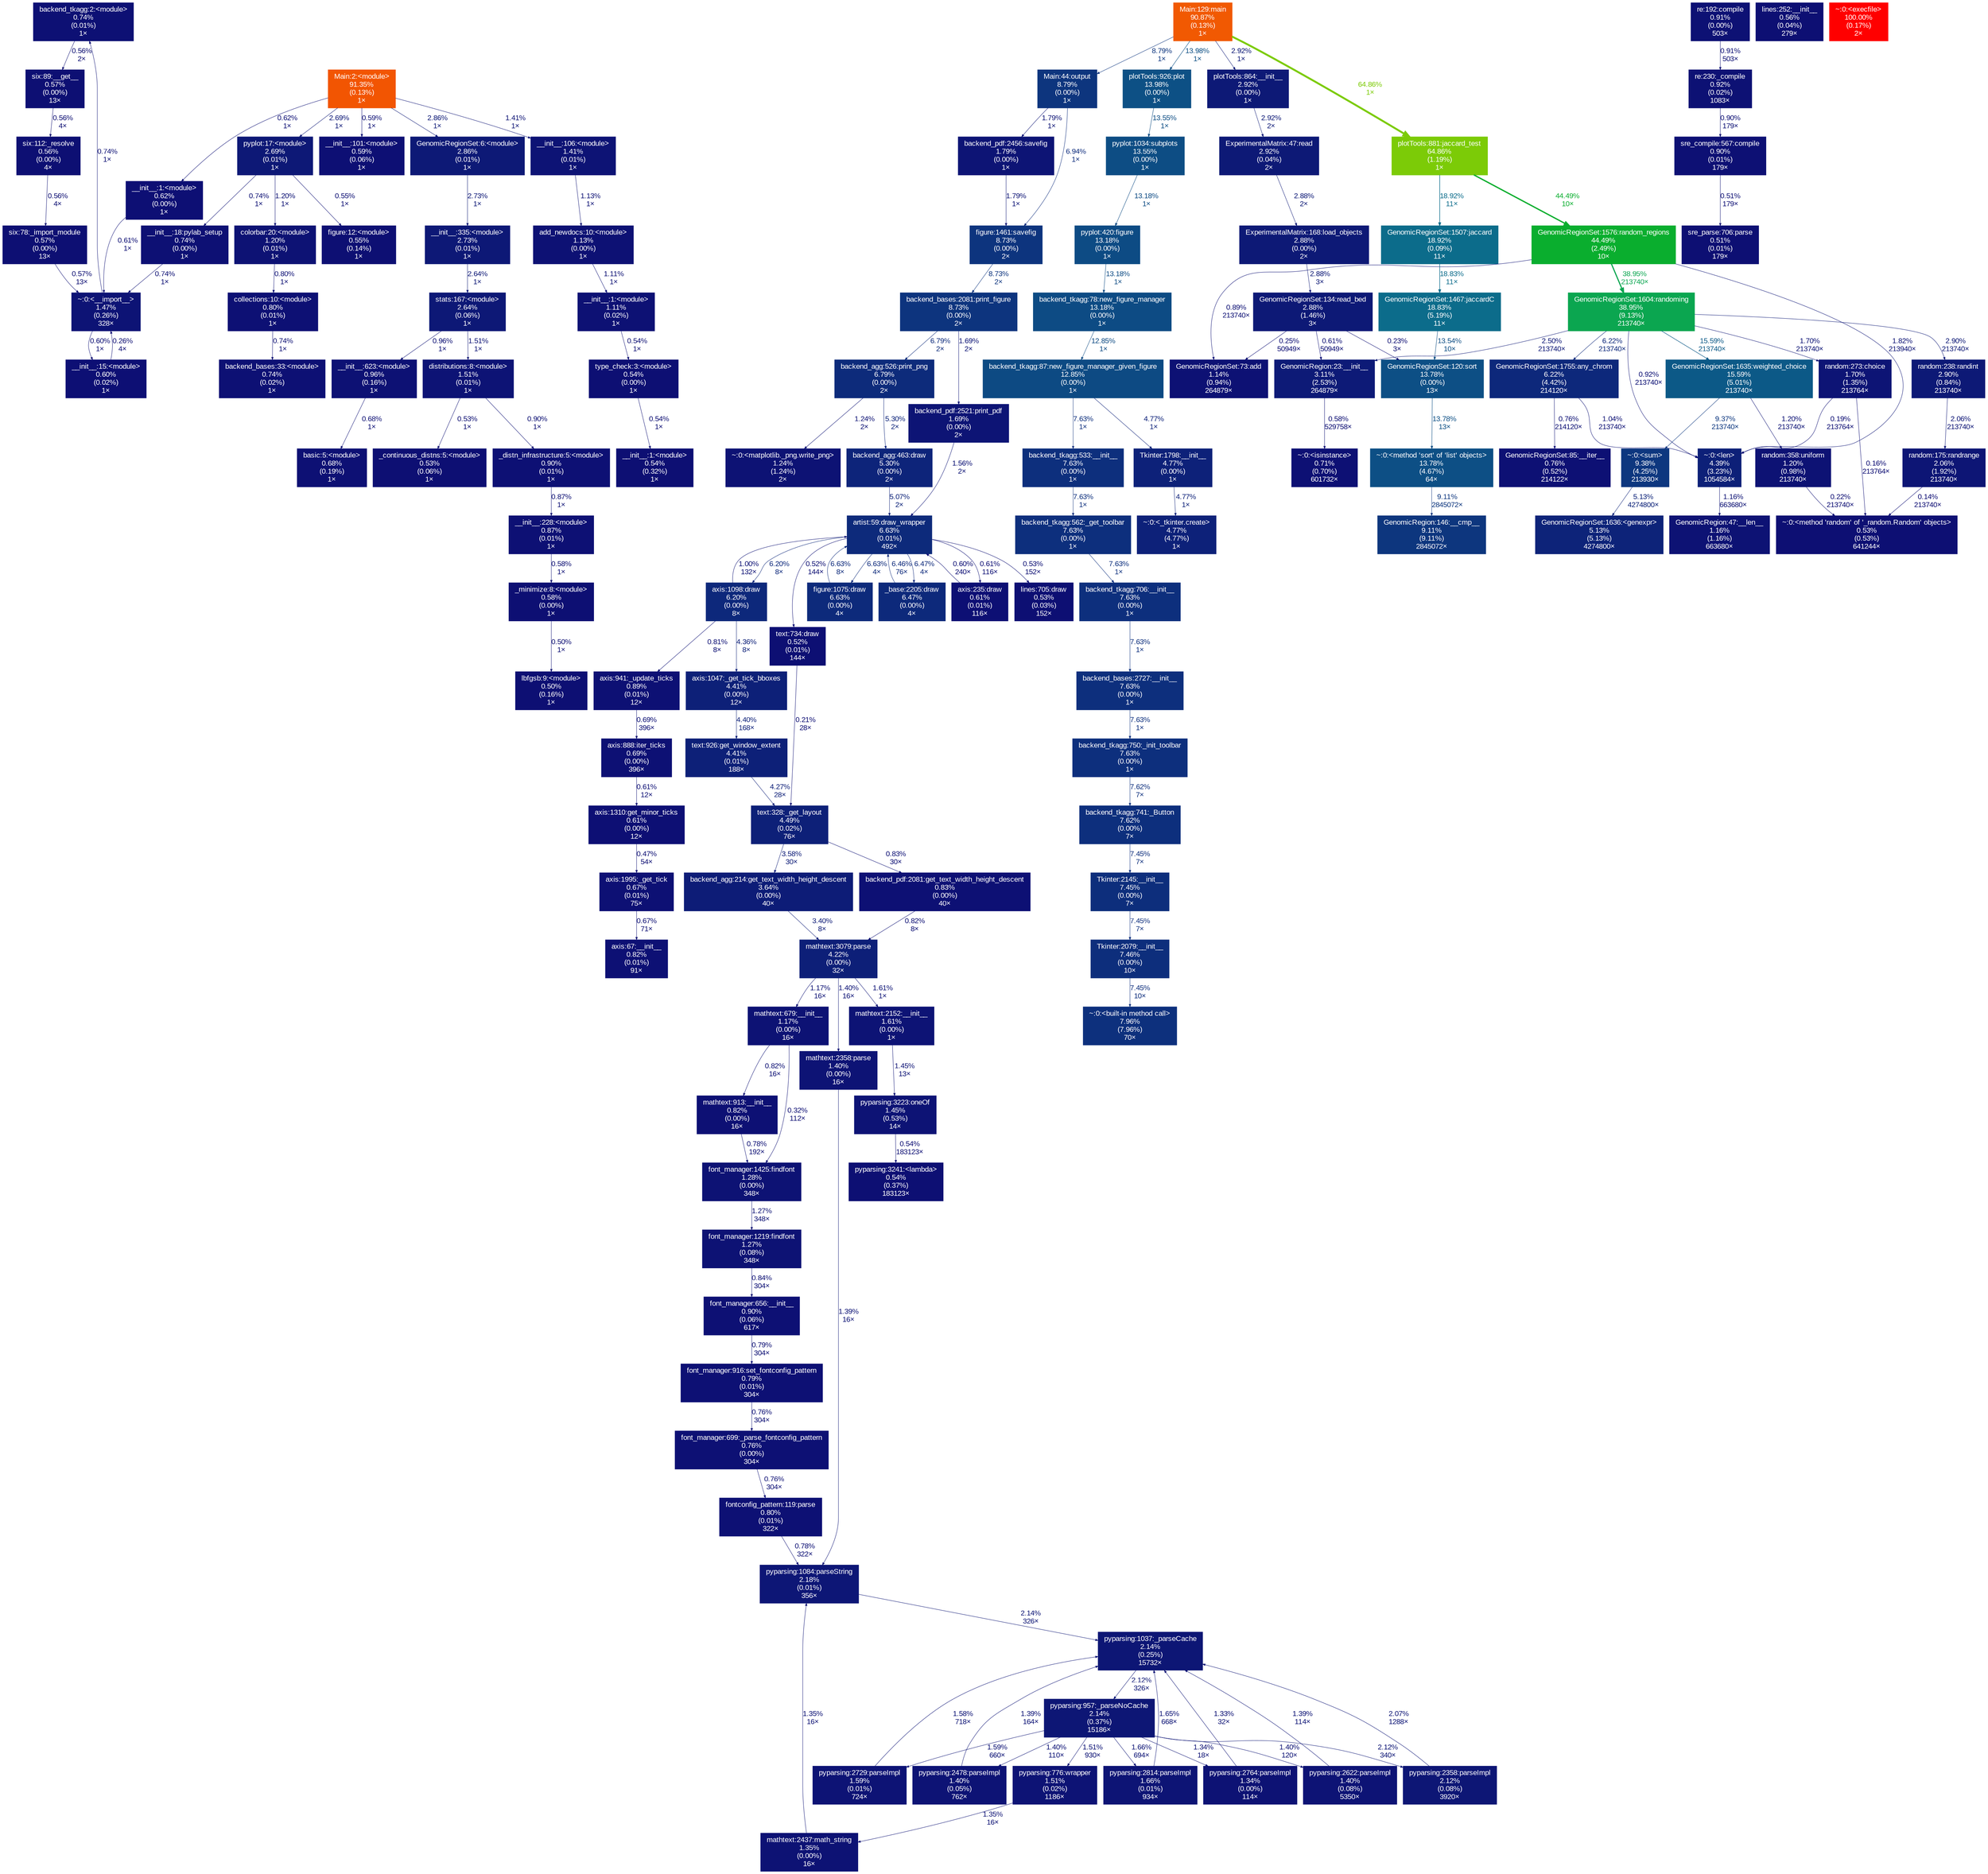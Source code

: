 digraph {
	graph [fontname=Arial, nodesep=0.125, ranksep=0.25];
	node [fontcolor=white, fontname=Arial, height=0, shape=box, style=filled, width=0];
	edge [fontname=Arial];
	3 [color="#0d1074", fontcolor="#ffffff", fontsize="10.00", label="backend_tkagg:2:<module>\n0.74%\n(0.01%)\n1×", tooltip="/usr/lib/python2.7/dist-packages/matplotlib/backends/backend_tkagg.py"];
	3 -> 2260 [arrowsize="0.35", color="#0d0f73", fontcolor="#0d0f73", fontsize="10.00", label="0.56%\n2×", labeldistance="0.50", penwidth="0.50"];
	18 [color="#0d0f73", fontcolor="#ffffff", fontsize="10.00", label="_continuous_distns:5:<module>\n0.53%\n(0.06%)\n1×", tooltip="/usr/lib/python2.7/dist-packages/scipy/stats/_continuous_distns.py"];
	53 [color="#0d347e", fontcolor="#ffffff", fontsize="10.00", label="backend_bases:2081:print_figure\n8.73%\n(0.00%)\n2×", tooltip="/usr/lib/python2.7/dist-packages/matplotlib/backend_bases.py"];
	53 -> 607 [arrowsize="0.35", color="#0d1475", fontcolor="#0d1475", fontsize="10.00", label="1.69%\n2×", labeldistance="0.50", penwidth="0.50"];
	53 -> 2646 [arrowsize="0.35", color="#0d2b7b", fontcolor="#0d2b7b", fontsize="10.00", label="6.79%\n2×", labeldistance="0.50", penwidth="0.50"];
	55 [color="#0d1074", fontcolor="#ffffff", fontsize="10.00", label="backend_bases:33:<module>\n0.74%\n(0.02%)\n1×", tooltip="/usr/lib/python2.7/dist-packages/matplotlib/backend_bases.py"];
	68 [color="#0d0f74", fontcolor="#ffffff", fontsize="10.00", label="__init__:1:<module>\n0.62%\n(0.00%)\n1×", tooltip="/usr/local/lib/python2.7/dist-packages/RGT-0.0.1-py2.7-linux-x86_64.egg/rgt/__init__.py"];
	68 -> 234 [arrowsize="0.35", color="#0d0f74", fontcolor="#0d0f74", fontsize="10.00", label="0.61%\n1×", labeldistance="0.50", penwidth="0.50"];
	69 [color="#f25502", fontcolor="#ffffff", fontsize="10.00", label="Main:2:<module>\n91.35%\n(0.13%)\n1×", tooltip="/home/laneskij/reg-gen/rgt/viz/Main.py"];
	69 -> 68 [arrowsize="0.35", color="#0d0f74", fontcolor="#0d0f74", fontsize="10.00", label="0.62%\n1×", labeldistance="0.50", penwidth="0.50"];
	69 -> 88 [arrowsize="0.35", color="#0d1876", fontcolor="#0d1876", fontsize="10.00", label="2.69%\n1×", labeldistance="0.50", penwidth="0.50"];
	69 -> 148 [arrowsize="0.35", color="#0d0f74", fontcolor="#0d0f74", fontsize="10.00", label="0.59%\n1×", labeldistance="0.50", penwidth="0.50"];
	69 -> 337 [arrowsize="0.35", color="#0d1976", fontcolor="#0d1976", fontsize="10.00", label="2.86%\n1×", labeldistance="0.50", penwidth="0.50"];
	69 -> 1284 [arrowsize="0.35", color="#0d1375", fontcolor="#0d1375", fontsize="10.00", label="1.41%\n1×", labeldistance="0.50", penwidth="0.50"];
	76 [color="#0d1074", fontcolor="#ffffff", fontsize="10.00", label="axis:67:__init__\n0.82%\n(0.01%)\n91×", tooltip="/usr/lib/python2.7/dist-packages/matplotlib/axis.py"];
	83 [color="#0d1074", fontcolor="#ffffff", fontsize="10.00", label="basic:5:<module>\n0.68%\n(0.19%)\n1×", tooltip="/usr/lib/python2.7/dist-packages/scipy/special/basic.py"];
	84 [color="#0d1174", fontcolor="#ffffff", fontsize="10.00", label="__init__:623:<module>\n0.96%\n(0.16%)\n1×", tooltip="/usr/lib/python2.7/dist-packages/scipy/special/__init__.py"];
	84 -> 83 [arrowsize="0.35", color="#0d1074", fontcolor="#0d1074", fontsize="10.00", label="0.68%\n1×", labeldistance="0.50", penwidth="0.50"];
	88 [color="#0d1876", fontcolor="#ffffff", fontsize="10.00", label="pyplot:17:<module>\n2.69%\n(0.01%)\n1×", tooltip="/usr/lib/python2.7/dist-packages/matplotlib/pyplot.py"];
	88 -> 194 [arrowsize="0.35", color="#0d1074", fontcolor="#0d1074", fontsize="10.00", label="0.74%\n1×", labeldistance="0.50", penwidth="0.50"];
	88 -> 286 [arrowsize="0.35", color="#0d1274", fontcolor="#0d1274", fontsize="10.00", label="1.20%\n1×", labeldistance="0.50", penwidth="0.50"];
	88 -> 1886 [arrowsize="0.35", color="#0d0f73", fontcolor="#0d0f73", fontsize="10.00", label="0.55%\n1×", labeldistance="0.50", penwidth="0.50"];
	117 [color="#0d1074", fontcolor="#ffffff", fontsize="10.00", label="collections:10:<module>\n0.80%\n(0.01%)\n1×", tooltip="/usr/lib/python2.7/dist-packages/matplotlib/collections.py"];
	117 -> 55 [arrowsize="0.35", color="#0d1074", fontcolor="#0d1074", fontsize="10.00", label="0.74%\n1×", labeldistance="0.50", penwidth="0.50"];
	121 [color="#0d1375", fontcolor="#ffffff", fontsize="10.00", label="mathtext:2152:__init__\n1.61%\n(0.00%)\n1×", tooltip="/usr/lib/python2.7/dist-packages/matplotlib/mathtext.py"];
	121 -> 669 [arrowsize="0.35", color="#0d1375", fontcolor="#0d1375", fontsize="10.00", label="1.45%\n13×", labeldistance="0.50", penwidth="0.50"];
	127 [color="#0d0f74", fontcolor="#ffffff", fontsize="10.00", label="__init__:15:<module>\n0.60%\n(0.02%)\n1×", tooltip="/usr/lib/python2.7/dist-packages/pkg_resources/__init__.py"];
	127 -> 234 [arrowsize="0.35", color="#0d0e73", fontcolor="#0d0e73", fontsize="10.00", label="0.26%\n4×", labeldistance="0.50", penwidth="0.50"];
	148 [color="#0d0f74", fontcolor="#ffffff", fontsize="10.00", label="__init__:101:<module>\n0.59%\n(0.06%)\n1×", tooltip="/usr/lib/python2.7/dist-packages/matplotlib/__init__.py"];
	173 [color="#0d0f73", fontcolor="#ffffff", fontsize="10.00", label="_minimize:8:<module>\n0.58%\n(0.00%)\n1×", tooltip="/usr/lib/python2.7/dist-packages/scipy/optimize/_minimize.py"];
	173 -> 476 [arrowsize="0.35", color="#0d0f73", fontcolor="#0d0f73", fontsize="10.00", label="0.50%\n1×", labeldistance="0.50", penwidth="0.50"];
	194 [color="#0d1074", fontcolor="#ffffff", fontsize="10.00", label="__init__:18:pylab_setup\n0.74%\n(0.00%)\n1×", tooltip="/usr/lib/python2.7/dist-packages/matplotlib/backends/__init__.py"];
	194 -> 234 [arrowsize="0.35", color="#0d1074", fontcolor="#0d1074", fontsize="10.00", label="0.74%\n1×", labeldistance="0.50", penwidth="0.50"];
	195 [color="#0d0f73", fontcolor="#ffffff", fontsize="10.00", label="pyparsing:3241:<lambda>\n0.54%\n(0.37%)\n183123×", tooltip="/usr/lib/python2.7/dist-packages/pyparsing.py"];
	228 [color="#0d1976", fontcolor="#ffffff", fontsize="10.00", label="ExperimentalMatrix:47:read\n2.92%\n(0.04%)\n2×", tooltip="/usr/local/lib/python2.7/dist-packages/RGT-0.0.1-py2.7-linux-x86_64.egg/rgt/ExperimentalMatrix.py"];
	228 -> 2110 [arrowsize="0.35", color="#0d1976", fontcolor="#0d1976", fontsize="10.00", label="2.88%\n2×", labeldistance="0.50", penwidth="0.50"];
	234 [color="#0d1375", fontcolor="#ffffff", fontsize="10.00", label="~:0:<__import__>\n1.47%\n(0.26%)\n328×", tooltip="~"];
	234 -> 3 [arrowsize="0.35", color="#0d1074", fontcolor="#0d1074", fontsize="10.00", label="0.74%\n1×", labeldistance="0.50", penwidth="0.50"];
	234 -> 127 [arrowsize="0.35", color="#0d0f74", fontcolor="#0d0f74", fontsize="10.00", label="0.60%\n1×", labeldistance="0.50", penwidth="0.50"];
	247 [color="#0d0f73", fontcolor="#ffffff", fontsize="10.00", label="lines:705:draw\n0.53%\n(0.03%)\n152×", tooltip="/usr/lib/python2.7/dist-packages/matplotlib/lines.py"];
	271 [color="#0d2078", fontcolor="#ffffff", fontsize="10.00", label="text:328:_get_layout\n4.49%\n(0.02%)\n76×", tooltip="/usr/lib/python2.7/dist-packages/matplotlib/text.py"];
	271 -> 2180 [arrowsize="0.35", color="#0d1c77", fontcolor="#0d1c77", fontsize="10.00", label="3.58%\n30×", labeldistance="0.50", penwidth="0.50"];
	271 -> 2181 [arrowsize="0.35", color="#0d1074", fontcolor="#0d1074", fontsize="10.00", label="0.83%\n30×", labeldistance="0.50", penwidth="0.50"];
	286 [color="#0d1274", fontcolor="#ffffff", fontsize="10.00", label="colorbar:20:<module>\n1.20%\n(0.01%)\n1×", tooltip="/usr/lib/python2.7/dist-packages/matplotlib/colorbar.py"];
	286 -> 117 [arrowsize="0.35", color="#0d1074", fontcolor="#0d1074", fontsize="10.00", label="0.80%\n1×", labeldistance="0.50", penwidth="0.50"];
	320 [color="#0d1074", fontcolor="#ffffff", fontsize="10.00", label="axis:941:_update_ticks\n0.89%\n(0.01%)\n12×", tooltip="/usr/lib/python2.7/dist-packages/matplotlib/axis.py"];
	320 -> 1304 [arrowsize="0.35", color="#0d1074", fontcolor="#0d1074", fontsize="10.00", label="0.69%\n396×", labeldistance="0.50", penwidth="0.50"];
	334 [color="#0d1074", fontcolor="#ffffff", fontsize="10.00", label="sre_compile:567:compile\n0.90%\n(0.01%)\n179×", tooltip="/usr/lib/python2.7/sre_compile.py"];
	334 -> 950 [arrowsize="0.35", color="#0d0f73", fontcolor="#0d0f73", fontsize="10.00", label="0.51%\n179×", labeldistance="0.50", penwidth="0.50"];
	337 [color="#0d1976", fontcolor="#ffffff", fontsize="10.00", label="GenomicRegionSet:6:<module>\n2.86%\n(0.01%)\n1×", tooltip="/usr/local/lib/python2.7/dist-packages/RGT-0.0.1-py2.7-linux-x86_64.egg/rgt/GenomicRegionSet.py"];
	337 -> 419 [arrowsize="0.35", color="#0d1876", fontcolor="#0d1876", fontsize="10.00", label="2.73%\n1×", labeldistance="0.50", penwidth="0.50"];
	350 [color="#0d4a83", fontcolor="#ffffff", fontsize="10.00", label="backend_tkagg:87:new_figure_manager_given_figure\n12.85%\n(0.00%)\n1×", tooltip="/usr/lib/python2.7/dist-packages/matplotlib/backends/backend_tkagg.py"];
	350 -> 532 [arrowsize="0.35", color="#0d2f7d", fontcolor="#0d2f7d", fontsize="10.00", label="7.63%\n1×", labeldistance="0.50", penwidth="0.50"];
	350 -> 2286 [arrowsize="0.35", color="#0d2179", fontcolor="#0d2179", fontsize="10.00", label="4.77%\n1×", labeldistance="0.50", penwidth="0.50"];
	354 [color="#0d357e", fontcolor="#ffffff", fontsize="10.00", label="Main:44:output\n8.79%\n(0.00%)\n1×", tooltip="/home/laneskij/reg-gen/rgt/viz/Main.py"];
	354 -> 1134 [arrowsize="0.35", color="#0d1475", fontcolor="#0d1475", fontsize="10.00", label="1.79%\n1×", labeldistance="0.50", penwidth="0.50"];
	354 -> 1884 [arrowsize="0.35", color="#0d2c7c", fontcolor="#0d2c7c", fontsize="10.00", label="6.94%\n1×", labeldistance="0.50", penwidth="0.50"];
	358 [color="#0d2f7d", fontcolor="#ffffff", fontsize="10.00", label="backend_tkagg:741:_Button\n7.62%\n(0.00%)\n7×", tooltip="/usr/lib/python2.7/dist-packages/matplotlib/backends/backend_tkagg.py"];
	358 -> 772 [arrowsize="0.35", color="#0d2e7c", fontcolor="#0d2e7c", fontsize="10.00", label="7.45%\n7×", labeldistance="0.50", penwidth="0.50"];
	363 [color="#f15902", fontcolor="#ffffff", fontsize="10.00", label="Main:129:main\n90.87%\n(0.13%)\n1×", tooltip="/home/laneskij/reg-gen/rgt/viz/Main.py"];
	363 -> 354 [arrowsize="0.35", color="#0d357e", fontcolor="#0d357e", fontsize="10.00", label="8.79%\n1×", labeldistance="0.50", penwidth="0.50"];
	363 -> 491 [arrowsize="0.37", color="#0d5085", fontcolor="#0d5085", fontsize="10.00", label="13.98%\n1×", labeldistance="0.56", penwidth="0.56"];
	363 -> 1019 [arrowsize="0.35", color="#0d1976", fontcolor="#0d1976", fontsize="10.00", label="2.92%\n1×", labeldistance="0.50", penwidth="0.50"];
	363 -> 1711 [arrowsize="0.81", color="#7ccb07", fontcolor="#7ccb07", fontsize="10.00", label="64.86%\n1×", labeldistance="2.59", penwidth="2.59"];
	384 [color="#0d2078", fontcolor="#ffffff", fontsize="10.00", label="text:926:get_window_extent\n4.41%\n(0.01%)\n188×", tooltip="/usr/lib/python2.7/dist-packages/matplotlib/text.py"];
	384 -> 271 [arrowsize="0.35", color="#0d1f78", fontcolor="#0d1f78", fontsize="10.00", label="4.27%\n28×", labeldistance="0.50", penwidth="0.50"];
	398 [color="#0d2f7d", fontcolor="#ffffff", fontsize="10.00", label="backend_tkagg:750:_init_toolbar\n7.63%\n(0.00%)\n1×", tooltip="/usr/lib/python2.7/dist-packages/matplotlib/backends/backend_tkagg.py"];
	398 -> 358 [arrowsize="0.35", color="#0d2f7d", fontcolor="#0d2f7d", fontsize="10.00", label="7.62%\n7×", labeldistance="0.50", penwidth="0.50"];
	400 [color="#0d0f73", fontcolor="#ffffff", fontsize="10.00", label="text:734:draw\n0.52%\n(0.01%)\n144×", tooltip="/usr/lib/python2.7/dist-packages/matplotlib/text.py"];
	400 -> 271 [arrowsize="0.35", color="#0d0e73", fontcolor="#0d0e73", fontsize="10.00", label="0.21%\n28×", labeldistance="0.50", penwidth="0.50"];
	412 [color="#0d1074", fontcolor="#ffffff", fontsize="10.00", label="__init__:228:<module>\n0.87%\n(0.01%)\n1×", tooltip="/usr/lib/python2.7/dist-packages/scipy/optimize/__init__.py"];
	412 -> 173 [arrowsize="0.35", color="#0d0f73", fontcolor="#0d0f73", fontsize="10.00", label="0.58%\n1×", labeldistance="0.50", penwidth="0.50"];
	419 [color="#0d1876", fontcolor="#ffffff", fontsize="10.00", label="__init__:335:<module>\n2.73%\n(0.01%)\n1×", tooltip="/usr/lib/python2.7/dist-packages/scipy/stats/__init__.py"];
	419 -> 468 [arrowsize="0.35", color="#0d1876", fontcolor="#0d1876", fontsize="10.00", label="2.64%\n1×", labeldistance="0.50", penwidth="0.50"];
	441 [color="#0d1074", fontcolor="#ffffff", fontsize="10.00", label="_distn_infrastructure:5:<module>\n0.90%\n(0.01%)\n1×", tooltip="/usr/lib/python2.7/dist-packages/scipy/stats/_distn_infrastructure.py"];
	441 -> 412 [arrowsize="0.35", color="#0d1074", fontcolor="#0d1074", fontsize="10.00", label="0.87%\n1×", labeldistance="0.50", penwidth="0.50"];
	463 [color="#0d1375", fontcolor="#ffffff", fontsize="10.00", label="distributions:8:<module>\n1.51%\n(0.01%)\n1×", tooltip="/usr/lib/python2.7/dist-packages/scipy/stats/distributions.py"];
	463 -> 18 [arrowsize="0.35", color="#0d0f73", fontcolor="#0d0f73", fontsize="10.00", label="0.53%\n1×", labeldistance="0.50", penwidth="0.50"];
	463 -> 441 [arrowsize="0.35", color="#0d1074", fontcolor="#0d1074", fontsize="10.00", label="0.90%\n1×", labeldistance="0.50", penwidth="0.50"];
	468 [color="#0d1876", fontcolor="#ffffff", fontsize="10.00", label="stats:167:<module>\n2.64%\n(0.06%)\n1×", tooltip="/usr/lib/python2.7/dist-packages/scipy/stats/stats.py"];
	468 -> 84 [arrowsize="0.35", color="#0d1174", fontcolor="#0d1174", fontsize="10.00", label="0.96%\n1×", labeldistance="0.50", penwidth="0.50"];
	468 -> 463 [arrowsize="0.35", color="#0d1375", fontcolor="#0d1375", fontsize="10.00", label="1.51%\n1×", labeldistance="0.50", penwidth="0.50"];
	476 [color="#0d0f73", fontcolor="#ffffff", fontsize="10.00", label="lbfgsb:9:<module>\n0.50%\n(0.16%)\n1×", tooltip="/usr/lib/python2.7/dist-packages/scipy/optimize/lbfgsb.py"];
	491 [color="#0d5085", fontcolor="#ffffff", fontsize="10.00", label="plotTools:926:plot\n13.98%\n(0.00%)\n1×", tooltip="/home/laneskij/reg-gen/rgt/viz/plotTools.py"];
	491 -> 632 [arrowsize="0.37", color="#0d4d84", fontcolor="#0d4d84", fontsize="10.00", label="13.55%\n1×", labeldistance="0.54", penwidth="0.54"];
	532 [color="#0d2f7d", fontcolor="#ffffff", fontsize="10.00", label="backend_tkagg:533:__init__\n7.63%\n(0.00%)\n1×", tooltip="/usr/lib/python2.7/dist-packages/matplotlib/backends/backend_tkagg.py"];
	532 -> 2489 [arrowsize="0.35", color="#0d2f7d", fontcolor="#0d2f7d", fontsize="10.00", label="7.63%\n1×", labeldistance="0.50", penwidth="0.50"];
	569 [color="#0d2078", fontcolor="#ffffff", fontsize="10.00", label="~:0:<len>\n4.39%\n(3.23%)\n1054584×", tooltip="~"];
	569 -> 2702 [arrowsize="0.35", color="#0d1274", fontcolor="#0d1274", fontsize="10.00", label="1.16%\n663680×", labeldistance="0.50", penwidth="0.50"];
	581 [color="#0d1174", fontcolor="#ffffff", fontsize="10.00", label="__init__:1:<module>\n1.11%\n(0.02%)\n1×", tooltip="/usr/lib/python2.7/dist-packages/numpy/lib/__init__.py"];
	581 -> 1097 [arrowsize="0.35", color="#0d0f73", fontcolor="#0d0f73", fontsize="10.00", label="0.54%\n1×", labeldistance="0.50", penwidth="0.50"];
	607 [color="#0d1475", fontcolor="#ffffff", fontsize="10.00", label="backend_pdf:2521:print_pdf\n1.69%\n(0.00%)\n2×", tooltip="/usr/lib/python2.7/dist-packages/matplotlib/backends/backend_pdf.py"];
	607 -> 1577 [arrowsize="0.35", color="#0d1375", fontcolor="#0d1375", fontsize="10.00", label="1.56%\n2×", labeldistance="0.50", penwidth="0.50"];
	632 [color="#0d4d84", fontcolor="#ffffff", fontsize="10.00", label="pyplot:1034:subplots\n13.55%\n(0.00%)\n1×", tooltip="/usr/lib/python2.7/dist-packages/matplotlib/pyplot.py"];
	632 -> 1715 [arrowsize="0.36", color="#0d4b84", fontcolor="#0d4b84", fontsize="10.00", label="13.18%\n1×", labeldistance="0.53", penwidth="0.53"];
	669 [color="#0d1375", fontcolor="#ffffff", fontsize="10.00", label="pyparsing:3223:oneOf\n1.45%\n(0.53%)\n14×", tooltip="/usr/lib/python2.7/dist-packages/pyparsing.py"];
	669 -> 195 [arrowsize="0.35", color="#0d0f73", fontcolor="#0d0f73", fontsize="10.00", label="0.54%\n183123×", labeldistance="0.50", penwidth="0.50"];
	689 [color="#0d2a7b", fontcolor="#ffffff", fontsize="10.00", label="figure:1075:draw\n6.63%\n(0.00%)\n4×", tooltip="/usr/lib/python2.7/dist-packages/matplotlib/figure.py"];
	689 -> 1577 [arrowsize="0.35", color="#0d2a7b", fontcolor="#0d2a7b", fontsize="10.00", label="6.63%\n8×", labeldistance="0.50", penwidth="0.50"];
	772 [color="#0d2e7c", fontcolor="#ffffff", fontsize="10.00", label="Tkinter:2145:__init__\n7.45%\n(0.00%)\n7×", tooltip="/usr/lib/python2.7/lib-tk/Tkinter.py"];
	772 -> 789 [arrowsize="0.35", color="#0d2e7c", fontcolor="#0d2e7c", fontsize="10.00", label="7.45%\n7×", labeldistance="0.50", penwidth="0.50"];
	777 [color="#0d1274", fontcolor="#ffffff", fontsize="10.00", label="mathtext:2437:math_string\n1.35%\n(0.00%)\n16×", tooltip="/usr/lib/python2.7/dist-packages/matplotlib/mathtext.py"];
	777 -> 1307 [arrowsize="0.35", color="#0d1274", fontcolor="#0d1274", fontsize="10.00", label="1.35%\n16×", labeldistance="0.50", penwidth="0.50"];
	778 [color="#0d1375", fontcolor="#ffffff", fontsize="10.00", label="pyparsing:776:wrapper\n1.51%\n(0.02%)\n1186×", tooltip="/usr/lib/python2.7/dist-packages/pyparsing.py"];
	778 -> 777 [arrowsize="0.35", color="#0d1274", fontcolor="#0d1274", fontsize="10.00", label="1.35%\n16×", labeldistance="0.50", penwidth="0.50"];
	789 [color="#0d2e7c", fontcolor="#ffffff", fontsize="10.00", label="Tkinter:2079:__init__\n7.46%\n(0.00%)\n10×", tooltip="/usr/lib/python2.7/lib-tk/Tkinter.py"];
	789 -> 1400 [arrowsize="0.35", color="#0d2e7c", fontcolor="#0d2e7c", fontsize="10.00", label="7.45%\n10×", labeldistance="0.50", penwidth="0.50"];
	850 [color="#0d1976", fontcolor="#ffffff", fontsize="10.00", label="GenomicRegionSet:134:read_bed\n2.88%\n(1.46%)\n3×", tooltip="/usr/local/lib/python2.7/dist-packages/RGT-0.0.1-py2.7-linux-x86_64.egg/rgt/GenomicRegionSet.py"];
	850 -> 1181 [arrowsize="0.35", color="#0d0f74", fontcolor="#0d0f74", fontsize="10.00", label="0.61%\n50949×", labeldistance="0.50", penwidth="0.50"];
	850 -> 1769 [arrowsize="0.35", color="#0d0e73", fontcolor="#0d0e73", fontsize="10.00", label="0.23%\n3×", labeldistance="0.50", penwidth="0.50"];
	850 -> 3400 [arrowsize="0.35", color="#0d0e73", fontcolor="#0d0e73", fontsize="10.00", label="0.25%\n50949×", labeldistance="0.50", penwidth="0.50"];
	945 [color="#0d0f73", fontcolor="#ffffff", fontsize="10.00", label="lines:252:__init__\n0.56%\n(0.04%)\n279×", tooltip="/usr/lib/python2.7/dist-packages/matplotlib/lines.py"];
	950 [color="#0d0f73", fontcolor="#ffffff", fontsize="10.00", label="sre_parse:706:parse\n0.51%\n(0.01%)\n179×", tooltip="/usr/lib/python2.7/sre_parse.py"];
	956 [color="#0d1675", fontcolor="#ffffff", fontsize="10.00", label="pyparsing:2358:parseImpl\n2.12%\n(0.08%)\n3920×", tooltip="/usr/lib/python2.7/dist-packages/pyparsing.py"];
	956 -> 1220 [arrowsize="0.35", color="#0d1575", fontcolor="#0d1575", fontsize="10.00", label="2.07%\n1288×", labeldistance="0.50", penwidth="0.50"];
	1019 [color="#0d1976", fontcolor="#ffffff", fontsize="10.00", label="plotTools:864:__init__\n2.92%\n(0.00%)\n1×", tooltip="/home/laneskij/reg-gen/rgt/viz/plotTools.py"];
	1019 -> 228 [arrowsize="0.35", color="#0d1976", fontcolor="#0d1976", fontsize="10.00", label="2.92%\n2×", labeldistance="0.50", penwidth="0.50"];
	1043 [color="#0d0f73", fontcolor="#ffffff", fontsize="10.00", label="__init__:1:<module>\n0.54%\n(0.32%)\n1×", tooltip="/usr/lib/python2.7/dist-packages/numpy/core/__init__.py"];
	1097 [color="#0d0f73", fontcolor="#ffffff", fontsize="10.00", label="type_check:3:<module>\n0.54%\n(0.00%)\n1×", tooltip="/usr/lib/python2.7/dist-packages/numpy/lib/type_check.py"];
	1097 -> 1043 [arrowsize="0.35", color="#0d0f73", fontcolor="#0d0f73", fontsize="10.00", label="0.54%\n1×", labeldistance="0.50", penwidth="0.50"];
	1107 [color="#0d1074", fontcolor="#ffffff", fontsize="10.00", label="~:0:<isinstance>\n0.71%\n(0.70%)\n601732×", tooltip="~"];
	1134 [color="#0d1475", fontcolor="#ffffff", fontsize="10.00", label="backend_pdf:2456:savefig\n1.79%\n(0.00%)\n1×", tooltip="/usr/lib/python2.7/dist-packages/matplotlib/backends/backend_pdf.py"];
	1134 -> 1884 [arrowsize="0.35", color="#0d1475", fontcolor="#0d1475", fontsize="10.00", label="1.79%\n1×", labeldistance="0.50", penwidth="0.50"];
	1155 [color="#0d1274", fontcolor="#ffffff", fontsize="10.00", label="font_manager:1219:findfont\n1.27%\n(0.08%)\n348×", tooltip="/usr/lib/python2.7/dist-packages/matplotlib/font_manager.py"];
	1155 -> 2112 [arrowsize="0.35", color="#0d1074", fontcolor="#0d1074", fontsize="10.00", label="0.84%\n304×", labeldistance="0.50", penwidth="0.50"];
	1181 [color="#0d1a77", fontcolor="#ffffff", fontsize="10.00", label="GenomicRegion:23:__init__\n3.11%\n(2.53%)\n264879×", tooltip="/usr/local/lib/python2.7/dist-packages/RGT-0.0.1-py2.7-linux-x86_64.egg/rgt/GenomicRegion.py"];
	1181 -> 1107 [arrowsize="0.35", color="#0d0f73", fontcolor="#0d0f73", fontsize="10.00", label="0.58%\n529758×", labeldistance="0.50", penwidth="0.50"];
	1205 [color="#0d1174", fontcolor="#ffffff", fontsize="10.00", label="re:230:_compile\n0.92%\n(0.02%)\n1083×", tooltip="/usr/lib/python2.7/re.py"];
	1205 -> 334 [arrowsize="0.35", color="#0d1074", fontcolor="#0d1074", fontsize="10.00", label="0.90%\n179×", labeldistance="0.50", penwidth="0.50"];
	1220 [color="#0d1675", fontcolor="#ffffff", fontsize="10.00", label="pyparsing:1037:_parseCache\n2.14%\n(0.25%)\n15732×", tooltip="/usr/lib/python2.7/dist-packages/pyparsing.py"];
	1220 -> 1228 [arrowsize="0.35", color="#0d1675", fontcolor="#0d1675", fontsize="10.00", label="2.12%\n326×", labeldistance="0.50", penwidth="0.50"];
	1228 [color="#0d1675", fontcolor="#ffffff", fontsize="10.00", label="pyparsing:957:_parseNoCache\n2.14%\n(0.37%)\n15186×", tooltip="/usr/lib/python2.7/dist-packages/pyparsing.py"];
	1228 -> 778 [arrowsize="0.35", color="#0d1375", fontcolor="#0d1375", fontsize="10.00", label="1.51%\n930×", labeldistance="0.50", penwidth="0.50"];
	1228 -> 956 [arrowsize="0.35", color="#0d1675", fontcolor="#0d1675", fontsize="10.00", label="2.12%\n340×", labeldistance="0.50", penwidth="0.50"];
	1228 -> 1722 [arrowsize="0.35", color="#0d1375", fontcolor="#0d1375", fontsize="10.00", label="1.59%\n660×", labeldistance="0.50", penwidth="0.50"];
	1228 -> 1745 [arrowsize="0.35", color="#0d1274", fontcolor="#0d1274", fontsize="10.00", label="1.34%\n18×", labeldistance="0.50", penwidth="0.50"];
	1228 -> 1812 [arrowsize="0.35", color="#0d1375", fontcolor="#0d1375", fontsize="10.00", label="1.40%\n110×", labeldistance="0.50", penwidth="0.50"];
	1228 -> 1813 [arrowsize="0.35", color="#0d1475", fontcolor="#0d1475", fontsize="10.00", label="1.66%\n694×", labeldistance="0.50", penwidth="0.50"];
	1228 -> 1814 [arrowsize="0.35", color="#0d1375", fontcolor="#0d1375", fontsize="10.00", label="1.40%\n120×", labeldistance="0.50", penwidth="0.50"];
	1283 [color="#0d1174", fontcolor="#ffffff", fontsize="10.00", label="add_newdocs:10:<module>\n1.13%\n(0.00%)\n1×", tooltip="/usr/lib/python2.7/dist-packages/numpy/add_newdocs.py"];
	1283 -> 581 [arrowsize="0.35", color="#0d1174", fontcolor="#0d1174", fontsize="10.00", label="1.11%\n1×", labeldistance="0.50", penwidth="0.50"];
	1284 [color="#0d1375", fontcolor="#ffffff", fontsize="10.00", label="__init__:106:<module>\n1.41%\n(0.01%)\n1×", tooltip="/usr/lib/python2.7/dist-packages/numpy/__init__.py"];
	1284 -> 1283 [arrowsize="0.35", color="#0d1174", fontcolor="#0d1174", fontsize="10.00", label="1.13%\n1×", labeldistance="0.50", penwidth="0.50"];
	1300 [color="#0d2f7d", fontcolor="#ffffff", fontsize="10.00", label="backend_bases:2727:__init__\n7.63%\n(0.00%)\n1×", tooltip="/usr/lib/python2.7/dist-packages/matplotlib/backend_bases.py"];
	1300 -> 398 [arrowsize="0.35", color="#0d2f7d", fontcolor="#0d2f7d", fontsize="10.00", label="7.63%\n1×", labeldistance="0.50", penwidth="0.50"];
	1301 [color="#0d2f7d", fontcolor="#ffffff", fontsize="10.00", label="backend_tkagg:706:__init__\n7.63%\n(0.00%)\n1×", tooltip="/usr/lib/python2.7/dist-packages/matplotlib/backends/backend_tkagg.py"];
	1301 -> 1300 [arrowsize="0.35", color="#0d2f7d", fontcolor="#0d2f7d", fontsize="10.00", label="7.63%\n1×", labeldistance="0.50", penwidth="0.50"];
	1304 [color="#0d1074", fontcolor="#ffffff", fontsize="10.00", label="axis:888:iter_ticks\n0.69%\n(0.00%)\n396×", tooltip="/usr/lib/python2.7/dist-packages/matplotlib/axis.py"];
	1304 -> 1383 [arrowsize="0.35", color="#0d0f74", fontcolor="#0d0f74", fontsize="10.00", label="0.61%\n12×", labeldistance="0.50", penwidth="0.50"];
	1307 [color="#0d1676", fontcolor="#ffffff", fontsize="10.00", label="pyparsing:1084:parseString\n2.18%\n(0.01%)\n356×", tooltip="/usr/lib/python2.7/dist-packages/pyparsing.py"];
	1307 -> 1220 [arrowsize="0.35", color="#0d1675", fontcolor="#0d1675", fontsize="10.00", label="2.14%\n326×", labeldistance="0.50", penwidth="0.50"];
	1311 [color="#0d1074", fontcolor="#ffffff", fontsize="10.00", label="fontconfig_pattern:119:parse\n0.80%\n(0.01%)\n322×", tooltip="/usr/lib/python2.7/dist-packages/matplotlib/fontconfig_pattern.py"];
	1311 -> 1307 [arrowsize="0.35", color="#0d1074", fontcolor="#0d1074", fontsize="10.00", label="0.78%\n322×", labeldistance="0.50", penwidth="0.50"];
	1312 [color="#0d1375", fontcolor="#ffffff", fontsize="10.00", label="mathtext:2358:parse\n1.40%\n(0.00%)\n16×", tooltip="/usr/lib/python2.7/dist-packages/matplotlib/mathtext.py"];
	1312 -> 1307 [arrowsize="0.35", color="#0d1375", fontcolor="#0d1375", fontsize="10.00", label="1.39%\n16×", labeldistance="0.50", penwidth="0.50"];
	1383 [color="#0d0f74", fontcolor="#ffffff", fontsize="10.00", label="axis:1310:get_minor_ticks\n0.61%\n(0.00%)\n12×", tooltip="/usr/lib/python2.7/dist-packages/matplotlib/axis.py"];
	1383 -> 2051 [arrowsize="0.35", color="#0d0f73", fontcolor="#0d0f73", fontsize="10.00", label="0.47%\n54×", labeldistance="0.50", penwidth="0.50"];
	1398 [color="#0d1274", fontcolor="#ffffff", fontsize="10.00", label="font_manager:1425:findfont\n1.28%\n(0.00%)\n348×", tooltip="/usr/lib/python2.7/dist-packages/matplotlib/font_manager.py"];
	1398 -> 1155 [arrowsize="0.35", color="#0d1274", fontcolor="#0d1274", fontsize="10.00", label="1.27%\n348×", labeldistance="0.50", penwidth="0.50"];
	1400 [color="#0d307d", fontcolor="#ffffff", fontsize="10.00", label="~:0:<built-in method call>\n7.96%\n(7.96%)\n70×", tooltip="~"];
	1416 [color="#0d287b", fontcolor="#ffffff", fontsize="10.00", label="axis:1098:draw\n6.20%\n(0.00%)\n8×", tooltip="/usr/lib/python2.7/dist-packages/matplotlib/axis.py"];
	1416 -> 320 [arrowsize="0.35", color="#0d1074", fontcolor="#0d1074", fontsize="10.00", label="0.81%\n8×", labeldistance="0.50", penwidth="0.50"];
	1416 -> 1577 [arrowsize="0.35", color="#0d1174", fontcolor="#0d1174", fontsize="10.00", label="1.00%\n132×", labeldistance="0.50", penwidth="0.50"];
	1416 -> 4165 [arrowsize="0.35", color="#0d2078", fontcolor="#0d2078", fontsize="10.00", label="4.36%\n8×", labeldistance="0.50", penwidth="0.50"];
	1442 [color="#0d1f78", fontcolor="#ffffff", fontsize="10.00", label="mathtext:3079:parse\n4.22%\n(0.00%)\n32×", tooltip="/usr/lib/python2.7/dist-packages/matplotlib/mathtext.py"];
	1442 -> 121 [arrowsize="0.35", color="#0d1375", fontcolor="#0d1375", fontsize="10.00", label="1.61%\n1×", labeldistance="0.50", penwidth="0.50"];
	1442 -> 1312 [arrowsize="0.35", color="#0d1375", fontcolor="#0d1375", fontsize="10.00", label="1.40%\n16×", labeldistance="0.50", penwidth="0.50"];
	1442 -> 1850 [arrowsize="0.35", color="#0d1274", fontcolor="#0d1274", fontsize="10.00", label="1.17%\n16×", labeldistance="0.50", penwidth="0.50"];
	1503 [color="#0d297b", fontcolor="#ffffff", fontsize="10.00", label="_base:2205:draw\n6.47%\n(0.00%)\n4×", tooltip="/usr/lib/python2.7/dist-packages/matplotlib/axes/_base.py"];
	1503 -> 1577 [arrowsize="0.35", color="#0d297b", fontcolor="#0d297b", fontsize="10.00", label="6.46%\n76×", labeldistance="0.50", penwidth="0.50"];
	1515 [color="#0d0f74", fontcolor="#ffffff", fontsize="10.00", label="axis:235:draw\n0.61%\n(0.01%)\n116×", tooltip="/usr/lib/python2.7/dist-packages/matplotlib/axis.py"];
	1515 -> 1577 [arrowsize="0.35", color="#0d0f74", fontcolor="#0d0f74", fontsize="10.00", label="0.60%\n240×", labeldistance="0.50", penwidth="0.50"];
	1577 [color="#0d2a7b", fontcolor="#ffffff", fontsize="10.00", label="artist:59:draw_wrapper\n6.63%\n(0.01%)\n492×", tooltip="/usr/lib/python2.7/dist-packages/matplotlib/artist.py"];
	1577 -> 247 [arrowsize="0.35", color="#0d0f73", fontcolor="#0d0f73", fontsize="10.00", label="0.53%\n152×", labeldistance="0.50", penwidth="0.50"];
	1577 -> 400 [arrowsize="0.35", color="#0d0f73", fontcolor="#0d0f73", fontsize="10.00", label="0.52%\n144×", labeldistance="0.50", penwidth="0.50"];
	1577 -> 689 [arrowsize="0.35", color="#0d2a7b", fontcolor="#0d2a7b", fontsize="10.00", label="6.63%\n4×", labeldistance="0.50", penwidth="0.50"];
	1577 -> 1416 [arrowsize="0.35", color="#0d287b", fontcolor="#0d287b", fontsize="10.00", label="6.20%\n8×", labeldistance="0.50", penwidth="0.50"];
	1577 -> 1503 [arrowsize="0.35", color="#0d297b", fontcolor="#0d297b", fontsize="10.00", label="6.47%\n4×", labeldistance="0.50", penwidth="0.50"];
	1577 -> 1515 [arrowsize="0.35", color="#0d0f74", fontcolor="#0d0f74", fontsize="10.00", label="0.61%\n116×", labeldistance="0.50", penwidth="0.50"];
	1584 [color="#0d1074", fontcolor="#ffffff", fontsize="10.00", label="GenomicRegionSet:85:__iter__\n0.76%\n(0.52%)\n214122×", tooltip="/usr/local/lib/python2.7/dist-packages/RGT-0.0.1-py2.7-linux-x86_64.egg/rgt/GenomicRegionSet.py"];
	1640 [color="#0d1074", fontcolor="#ffffff", fontsize="10.00", label="font_manager:916:set_fontconfig_pattern\n0.79%\n(0.01%)\n304×", tooltip="/usr/lib/python2.7/dist-packages/matplotlib/font_manager.py"];
	1640 -> 3532 [arrowsize="0.35", color="#0d1074", fontcolor="#0d1074", fontsize="10.00", label="0.76%\n304×", labeldistance="0.50", penwidth="0.50"];
	1688 [color="#0ba650", fontcolor="#ffffff", fontsize="10.00", label="GenomicRegionSet:1604:randoming\n38.95%\n(9.13%)\n213740×", tooltip="/usr/local/lib/python2.7/dist-packages/RGT-0.0.1-py2.7-linux-x86_64.egg/rgt/GenomicRegionSet.py"];
	1688 -> 569 [arrowsize="0.35", color="#0d1174", fontcolor="#0d1174", fontsize="10.00", label="0.92%\n213740×", labeldistance="0.50", penwidth="0.50"];
	1688 -> 1181 [arrowsize="0.35", color="#0d1776", fontcolor="#0d1776", fontsize="10.00", label="2.50%\n213740×", labeldistance="0.50", penwidth="0.50"];
	1688 -> 1719 [arrowsize="0.35", color="#0d1475", fontcolor="#0d1475", fontsize="10.00", label="1.70%\n213740×", labeldistance="0.50", penwidth="0.50"];
	1688 -> 1721 [arrowsize="0.35", color="#0d287b", fontcolor="#0d287b", fontsize="10.00", label="6.22%\n213740×", labeldistance="0.50", penwidth="0.50"];
	1688 -> 3590 [arrowsize="0.39", color="#0c5987", fontcolor="#0c5987", fontsize="10.00", label="15.59%\n213740×", labeldistance="0.62", penwidth="0.62"];
	1688 -> 3646 [arrowsize="0.35", color="#0d1976", fontcolor="#0d1976", fontsize="10.00", label="2.90%\n213740×", labeldistance="0.50", penwidth="0.50"];
	1706 [color="#0aae2e", fontcolor="#ffffff", fontsize="10.00", label="GenomicRegionSet:1576:random_regions\n44.49%\n(2.49%)\n10×", tooltip="/usr/local/lib/python2.7/dist-packages/RGT-0.0.1-py2.7-linux-x86_64.egg/rgt/GenomicRegionSet.py"];
	1706 -> 569 [arrowsize="0.35", color="#0d1475", fontcolor="#0d1475", fontsize="10.00", label="1.82%\n213940×", labeldistance="0.50", penwidth="0.50"];
	1706 -> 1688 [arrowsize="0.62", color="#0ba650", fontcolor="#0ba650", fontsize="10.00", label="38.95%\n213740×", labeldistance="1.56", penwidth="1.56"];
	1706 -> 3400 [arrowsize="0.35", color="#0d1074", fontcolor="#0d1074", fontsize="10.00", label="0.89%\n213740×", labeldistance="0.50", penwidth="0.50"];
	1711 [color="#7ccb07", fontcolor="#ffffff", fontsize="10.00", label="plotTools:881:jaccard_test\n64.86%\n(1.19%)\n1×", tooltip="/home/laneskij/reg-gen/rgt/viz/plotTools.py"];
	1711 -> 1706 [arrowsize="0.67", color="#0aae2e", fontcolor="#0aae2e", fontsize="10.00", label="44.49%\n10×", labeldistance="1.78", penwidth="1.78"];
	1711 -> 2667 [arrowsize="0.43", color="#0c6c8b", fontcolor="#0c6c8b", fontsize="10.00", label="18.92%\n11×", labeldistance="0.76", penwidth="0.76"];
	1715 [color="#0d4b84", fontcolor="#ffffff", fontsize="10.00", label="pyplot:420:figure\n13.18%\n(0.00%)\n1×", tooltip="/usr/lib/python2.7/dist-packages/matplotlib/pyplot.py"];
	1715 -> 1982 [arrowsize="0.36", color="#0d4b84", fontcolor="#0d4b84", fontsize="10.00", label="13.18%\n1×", labeldistance="0.53", penwidth="0.53"];
	1719 [color="#0d1475", fontcolor="#ffffff", fontsize="10.00", label="random:273:choice\n1.70%\n(1.35%)\n213764×", tooltip="/usr/lib/python2.7/random.py"];
	1719 -> 569 [arrowsize="0.35", color="#0d0e73", fontcolor="#0d0e73", fontsize="10.00", label="0.19%\n213764×", labeldistance="0.50", penwidth="0.50"];
	1719 -> 2910 [arrowsize="0.35", color="#0d0d73", fontcolor="#0d0d73", fontsize="10.00", label="0.16%\n213764×", labeldistance="0.50", penwidth="0.50"];
	1721 [color="#0d287b", fontcolor="#ffffff", fontsize="10.00", label="GenomicRegionSet:1755:any_chrom\n6.22%\n(4.42%)\n214120×", tooltip="/usr/local/lib/python2.7/dist-packages/RGT-0.0.1-py2.7-linux-x86_64.egg/rgt/GenomicRegionSet.py"];
	1721 -> 569 [arrowsize="0.35", color="#0d1174", fontcolor="#0d1174", fontsize="10.00", label="1.04%\n213740×", labeldistance="0.50", penwidth="0.50"];
	1721 -> 1584 [arrowsize="0.35", color="#0d1074", fontcolor="#0d1074", fontsize="10.00", label="0.76%\n214120×", labeldistance="0.50", penwidth="0.50"];
	1722 [color="#0d1375", fontcolor="#ffffff", fontsize="10.00", label="pyparsing:2729:parseImpl\n1.59%\n(0.01%)\n724×", tooltip="/usr/lib/python2.7/dist-packages/pyparsing.py"];
	1722 -> 1220 [arrowsize="0.35", color="#0d1375", fontcolor="#0d1375", fontsize="10.00", label="1.58%\n718×", labeldistance="0.50", penwidth="0.50"];
	1745 [color="#0d1274", fontcolor="#ffffff", fontsize="10.00", label="pyparsing:2764:parseImpl\n1.34%\n(0.00%)\n114×", tooltip="/usr/lib/python2.7/dist-packages/pyparsing.py"];
	1745 -> 1220 [arrowsize="0.35", color="#0d1274", fontcolor="#0d1274", fontsize="10.00", label="1.33%\n32×", labeldistance="0.50", penwidth="0.50"];
	1762 [color="#0c6c8b", fontcolor="#ffffff", fontsize="10.00", label="GenomicRegionSet:1467:jaccardC\n18.83%\n(5.19%)\n11×", tooltip="/usr/local/lib/python2.7/dist-packages/RGT-0.0.1-py2.7-linux-x86_64.egg/rgt/GenomicRegionSet.py"];
	1762 -> 1769 [arrowsize="0.37", color="#0d4d84", fontcolor="#0d4d84", fontsize="10.00", label="13.54%\n10×", labeldistance="0.54", penwidth="0.54"];
	1768 [color="#0d4f85", fontcolor="#ffffff", fontsize="10.00", label="~:0:<method 'sort' of 'list' objects>\n13.78%\n(4.67%)\n64×", tooltip="~"];
	1768 -> 2917 [arrowsize="0.35", color="#0d367e", fontcolor="#0d367e", fontsize="10.00", label="9.11%\n2845072×", labeldistance="0.50", penwidth="0.50"];
	1769 [color="#0d4f85", fontcolor="#ffffff", fontsize="10.00", label="GenomicRegionSet:120:sort\n13.78%\n(0.00%)\n13×", tooltip="/usr/local/lib/python2.7/dist-packages/RGT-0.0.1-py2.7-linux-x86_64.egg/rgt/GenomicRegionSet.py"];
	1769 -> 1768 [arrowsize="0.37", color="#0d4f85", fontcolor="#0d4f85", fontsize="10.00", label="13.78%\n13×", labeldistance="0.55", penwidth="0.55"];
	1812 [color="#0d1375", fontcolor="#ffffff", fontsize="10.00", label="pyparsing:2478:parseImpl\n1.40%\n(0.05%)\n762×", tooltip="/usr/lib/python2.7/dist-packages/pyparsing.py"];
	1812 -> 1220 [arrowsize="0.35", color="#0d1375", fontcolor="#0d1375", fontsize="10.00", label="1.39%\n164×", labeldistance="0.50", penwidth="0.50"];
	1813 [color="#0d1475", fontcolor="#ffffff", fontsize="10.00", label="pyparsing:2814:parseImpl\n1.66%\n(0.01%)\n934×", tooltip="/usr/lib/python2.7/dist-packages/pyparsing.py"];
	1813 -> 1220 [arrowsize="0.35", color="#0d1475", fontcolor="#0d1475", fontsize="10.00", label="1.65%\n668×", labeldistance="0.50", penwidth="0.50"];
	1814 [color="#0d1375", fontcolor="#ffffff", fontsize="10.00", label="pyparsing:2622:parseImpl\n1.40%\n(0.08%)\n5350×", tooltip="/usr/lib/python2.7/dist-packages/pyparsing.py"];
	1814 -> 1220 [arrowsize="0.35", color="#0d1375", fontcolor="#0d1375", fontsize="10.00", label="1.39%\n114×", labeldistance="0.50", penwidth="0.50"];
	1849 [color="#0d1074", fontcolor="#ffffff", fontsize="10.00", label="mathtext:913:__init__\n0.82%\n(0.00%)\n16×", tooltip="/usr/lib/python2.7/dist-packages/matplotlib/mathtext.py"];
	1849 -> 1398 [arrowsize="0.35", color="#0d1074", fontcolor="#0d1074", fontsize="10.00", label="0.78%\n192×", labeldistance="0.50", penwidth="0.50"];
	1850 [color="#0d1274", fontcolor="#ffffff", fontsize="10.00", label="mathtext:679:__init__\n1.17%\n(0.00%)\n16×", tooltip="/usr/lib/python2.7/dist-packages/matplotlib/mathtext.py"];
	1850 -> 1398 [arrowsize="0.35", color="#0d0e73", fontcolor="#0d0e73", fontsize="10.00", label="0.32%\n112×", labeldistance="0.50", penwidth="0.50"];
	1850 -> 1849 [arrowsize="0.35", color="#0d1074", fontcolor="#0d1074", fontsize="10.00", label="0.82%\n16×", labeldistance="0.50", penwidth="0.50"];
	1884 [color="#0d347e", fontcolor="#ffffff", fontsize="10.00", label="figure:1461:savefig\n8.73%\n(0.00%)\n2×", tooltip="/usr/lib/python2.7/dist-packages/matplotlib/figure.py"];
	1884 -> 53 [arrowsize="0.35", color="#0d347e", fontcolor="#0d347e", fontsize="10.00", label="8.73%\n2×", labeldistance="0.50", penwidth="0.50"];
	1886 [color="#0d0f73", fontcolor="#ffffff", fontsize="10.00", label="figure:12:<module>\n0.55%\n(0.14%)\n1×", tooltip="/usr/lib/python2.7/dist-packages/matplotlib/figure.py"];
	1982 [color="#0d4b84", fontcolor="#ffffff", fontsize="10.00", label="backend_tkagg:78:new_figure_manager\n13.18%\n(0.00%)\n1×", tooltip="/usr/lib/python2.7/dist-packages/matplotlib/backends/backend_tkagg.py"];
	1982 -> 350 [arrowsize="0.36", color="#0d4a83", fontcolor="#0d4a83", fontsize="10.00", label="12.85%\n1×", labeldistance="0.51", penwidth="0.51"];
	2051 [color="#0d1074", fontcolor="#ffffff", fontsize="10.00", label="axis:1995:_get_tick\n0.67%\n(0.01%)\n75×", tooltip="/usr/lib/python2.7/dist-packages/matplotlib/axis.py"];
	2051 -> 76 [arrowsize="0.35", color="#0d0f74", fontcolor="#0d0f74", fontsize="10.00", label="0.67%\n71×", labeldistance="0.50", penwidth="0.50"];
	2086 [color="#0d0f73", fontcolor="#ffffff", fontsize="10.00", label="six:78:_import_module\n0.57%\n(0.00%)\n13×", tooltip="/usr/lib/python2.7/dist-packages/matplotlib/externals/six.py"];
	2086 -> 234 [arrowsize="0.35", color="#0d0f73", fontcolor="#0d0f73", fontsize="10.00", label="0.57%\n13×", labeldistance="0.50", penwidth="0.50"];
	2087 [color="#0d0f73", fontcolor="#ffffff", fontsize="10.00", label="six:112:_resolve\n0.56%\n(0.00%)\n4×", tooltip="/usr/lib/python2.7/dist-packages/matplotlib/externals/six.py"];
	2087 -> 2086 [arrowsize="0.35", color="#0d0f73", fontcolor="#0d0f73", fontsize="10.00", label="0.56%\n4×", labeldistance="0.50", penwidth="0.50"];
	2110 [color="#0d1976", fontcolor="#ffffff", fontsize="10.00", label="ExperimentalMatrix:168:load_objects\n2.88%\n(0.00%)\n2×", tooltip="/usr/local/lib/python2.7/dist-packages/RGT-0.0.1-py2.7-linux-x86_64.egg/rgt/ExperimentalMatrix.py"];
	2110 -> 850 [arrowsize="0.35", color="#0d1976", fontcolor="#0d1976", fontsize="10.00", label="2.88%\n3×", labeldistance="0.50", penwidth="0.50"];
	2112 [color="#0d1074", fontcolor="#ffffff", fontsize="10.00", label="font_manager:656:__init__\n0.90%\n(0.06%)\n617×", tooltip="/usr/lib/python2.7/dist-packages/matplotlib/font_manager.py"];
	2112 -> 1640 [arrowsize="0.35", color="#0d1074", fontcolor="#0d1074", fontsize="10.00", label="0.79%\n304×", labeldistance="0.50", penwidth="0.50"];
	2180 [color="#0d1c77", fontcolor="#ffffff", fontsize="10.00", label="backend_agg:214:get_text_width_height_descent\n3.64%\n(0.00%)\n40×", tooltip="/usr/lib/python2.7/dist-packages/matplotlib/backends/backend_agg.py"];
	2180 -> 1442 [arrowsize="0.35", color="#0d1b77", fontcolor="#0d1b77", fontsize="10.00", label="3.40%\n8×", labeldistance="0.50", penwidth="0.50"];
	2181 [color="#0d1074", fontcolor="#ffffff", fontsize="10.00", label="backend_pdf:2081:get_text_width_height_descent\n0.83%\n(0.00%)\n40×", tooltip="/usr/lib/python2.7/dist-packages/matplotlib/backends/backend_pdf.py"];
	2181 -> 1442 [arrowsize="0.35", color="#0d1074", fontcolor="#0d1074", fontsize="10.00", label="0.82%\n8×", labeldistance="0.50", penwidth="0.50"];
	2260 [color="#0d0f73", fontcolor="#ffffff", fontsize="10.00", label="six:89:__get__\n0.57%\n(0.00%)\n13×", tooltip="/usr/lib/python2.7/dist-packages/matplotlib/externals/six.py"];
	2260 -> 2087 [arrowsize="0.35", color="#0d0f73", fontcolor="#0d0f73", fontsize="10.00", label="0.56%\n4×", labeldistance="0.50", penwidth="0.50"];
	2286 [color="#0d2179", fontcolor="#ffffff", fontsize="10.00", label="Tkinter:1798:__init__\n4.77%\n(0.00%)\n1×", tooltip="/usr/lib/python2.7/lib-tk/Tkinter.py"];
	2286 -> 2427 [arrowsize="0.35", color="#0d2179", fontcolor="#0d2179", fontsize="10.00", label="4.77%\n1×", labeldistance="0.50", penwidth="0.50"];
	2427 [color="#0d2179", fontcolor="#ffffff", fontsize="10.00", label="~:0:<_tkinter.create>\n4.77%\n(4.77%)\n1×", tooltip="~"];
	2489 [color="#0d2f7d", fontcolor="#ffffff", fontsize="10.00", label="backend_tkagg:562:_get_toolbar\n7.63%\n(0.00%)\n1×", tooltip="/usr/lib/python2.7/dist-packages/matplotlib/backends/backend_tkagg.py"];
	2489 -> 1301 [arrowsize="0.35", color="#0d2f7d", fontcolor="#0d2f7d", fontsize="10.00", label="7.63%\n1×", labeldistance="0.50", penwidth="0.50"];
	2646 [color="#0d2b7b", fontcolor="#ffffff", fontsize="10.00", label="backend_agg:526:print_png\n6.79%\n(0.00%)\n2×", tooltip="/usr/lib/python2.7/dist-packages/matplotlib/backends/backend_agg.py"];
	2646 -> 2869 [arrowsize="0.35", color="#0d247a", fontcolor="#0d247a", fontsize="10.00", label="5.30%\n2×", labeldistance="0.50", penwidth="0.50"];
	2646 -> 3982 [arrowsize="0.35", color="#0d1274", fontcolor="#0d1274", fontsize="10.00", label="1.24%\n2×", labeldistance="0.50", penwidth="0.50"];
	2667 [color="#0c6c8b", fontcolor="#ffffff", fontsize="10.00", label="GenomicRegionSet:1507:jaccard\n18.92%\n(0.09%)\n11×", tooltip="/usr/local/lib/python2.7/dist-packages/RGT-0.0.1-py2.7-linux-x86_64.egg/rgt/GenomicRegionSet.py"];
	2667 -> 1762 [arrowsize="0.43", color="#0c6c8b", fontcolor="#0c6c8b", fontsize="10.00", label="18.83%\n11×", labeldistance="0.75", penwidth="0.75"];
	2702 [color="#0d1274", fontcolor="#ffffff", fontsize="10.00", label="GenomicRegion:47:__len__\n1.16%\n(1.16%)\n663680×", tooltip="/usr/local/lib/python2.7/dist-packages/RGT-0.0.1-py2.7-linux-x86_64.egg/rgt/GenomicRegion.py"];
	2778 [color="#ff0000", fontcolor="#ffffff", fontsize="10.00", label="~:0:<execfile>\n100.00%\n(0.17%)\n2×", tooltip="~"];
	2869 [color="#0d247a", fontcolor="#ffffff", fontsize="10.00", label="backend_agg:463:draw\n5.30%\n(0.00%)\n2×", tooltip="/usr/lib/python2.7/dist-packages/matplotlib/backends/backend_agg.py"];
	2869 -> 1577 [arrowsize="0.35", color="#0d2379", fontcolor="#0d2379", fontsize="10.00", label="5.07%\n2×", labeldistance="0.50", penwidth="0.50"];
	2910 [color="#0d0f73", fontcolor="#ffffff", fontsize="10.00", label="~:0:<method 'random' of '_random.Random' objects>\n0.53%\n(0.53%)\n641244×", tooltip="~"];
	2911 [color="#0d1575", fontcolor="#ffffff", fontsize="10.00", label="random:175:randrange\n2.06%\n(1.92%)\n213740×", tooltip="/usr/lib/python2.7/random.py"];
	2911 -> 2910 [arrowsize="0.35", color="#0d0d73", fontcolor="#0d0d73", fontsize="10.00", label="0.14%\n213740×", labeldistance="0.50", penwidth="0.50"];
	2912 [color="#0d1274", fontcolor="#ffffff", fontsize="10.00", label="random:358:uniform\n1.20%\n(0.98%)\n213740×", tooltip="/usr/lib/python2.7/random.py"];
	2912 -> 2910 [arrowsize="0.35", color="#0d0e73", fontcolor="#0d0e73", fontsize="10.00", label="0.22%\n213740×", labeldistance="0.50", penwidth="0.50"];
	2917 [color="#0d367e", fontcolor="#ffffff", fontsize="10.00", label="GenomicRegion:146:__cmp__\n9.11%\n(9.11%)\n2845072×", tooltip="/usr/local/lib/python2.7/dist-packages/RGT-0.0.1-py2.7-linux-x86_64.egg/rgt/GenomicRegion.py"];
	3292 [color="#0d2379", fontcolor="#ffffff", fontsize="10.00", label="GenomicRegionSet:1636:<genexpr>\n5.13%\n(5.13%)\n4274800×", tooltip="/usr/local/lib/python2.7/dist-packages/RGT-0.0.1-py2.7-linux-x86_64.egg/rgt/GenomicRegionSet.py"];
	3293 [color="#0d377f", fontcolor="#ffffff", fontsize="10.00", label="~:0:<sum>\n9.38%\n(4.25%)\n213930×", tooltip="~"];
	3293 -> 3292 [arrowsize="0.35", color="#0d2379", fontcolor="#0d2379", fontsize="10.00", label="5.13%\n4274800×", labeldistance="0.50", penwidth="0.50"];
	3400 [color="#0d1174", fontcolor="#ffffff", fontsize="10.00", label="GenomicRegionSet:73:add\n1.14%\n(0.94%)\n264879×", tooltip="/usr/local/lib/python2.7/dist-packages/RGT-0.0.1-py2.7-linux-x86_64.egg/rgt/GenomicRegionSet.py"];
	3507 [color="#0d1174", fontcolor="#ffffff", fontsize="10.00", label="re:192:compile\n0.91%\n(0.00%)\n503×", tooltip="/usr/lib/python2.7/re.py"];
	3507 -> 1205 [arrowsize="0.35", color="#0d1074", fontcolor="#0d1074", fontsize="10.00", label="0.91%\n503×", labeldistance="0.50", penwidth="0.50"];
	3532 [color="#0d1074", fontcolor="#ffffff", fontsize="10.00", label="font_manager:699:_parse_fontconfig_pattern\n0.76%\n(0.00%)\n304×", tooltip="/usr/lib/python2.7/dist-packages/matplotlib/font_manager.py"];
	3532 -> 1311 [arrowsize="0.35", color="#0d1074", fontcolor="#0d1074", fontsize="10.00", label="0.76%\n304×", labeldistance="0.50", penwidth="0.50"];
	3590 [color="#0c5987", fontcolor="#ffffff", fontsize="10.00", label="GenomicRegionSet:1635:weighted_choice\n15.59%\n(5.01%)\n213740×", tooltip="/usr/local/lib/python2.7/dist-packages/RGT-0.0.1-py2.7-linux-x86_64.egg/rgt/GenomicRegionSet.py"];
	3590 -> 2912 [arrowsize="0.35", color="#0d1274", fontcolor="#0d1274", fontsize="10.00", label="1.20%\n213740×", labeldistance="0.50", penwidth="0.50"];
	3590 -> 3293 [arrowsize="0.35", color="#0d377f", fontcolor="#0d377f", fontsize="10.00", label="9.37%\n213740×", labeldistance="0.50", penwidth="0.50"];
	3646 [color="#0d1976", fontcolor="#ffffff", fontsize="10.00", label="random:238:randint\n2.90%\n(0.84%)\n213740×", tooltip="/usr/lib/python2.7/random.py"];
	3646 -> 2911 [arrowsize="0.35", color="#0d1575", fontcolor="#0d1575", fontsize="10.00", label="2.06%\n213740×", labeldistance="0.50", penwidth="0.50"];
	3982 [color="#0d1274", fontcolor="#ffffff", fontsize="10.00", label="~:0:<matplotlib._png.write_png>\n1.24%\n(1.24%)\n2×", tooltip="~"];
	4165 [color="#0d2078", fontcolor="#ffffff", fontsize="10.00", label="axis:1047:_get_tick_bboxes\n4.41%\n(0.00%)\n12×", tooltip="/usr/lib/python2.7/dist-packages/matplotlib/axis.py"];
	4165 -> 384 [arrowsize="0.35", color="#0d2078", fontcolor="#0d2078", fontsize="10.00", label="4.40%\n168×", labeldistance="0.50", penwidth="0.50"];
}
